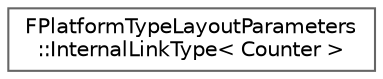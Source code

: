 digraph "Graphical Class Hierarchy"
{
 // INTERACTIVE_SVG=YES
 // LATEX_PDF_SIZE
  bgcolor="transparent";
  edge [fontname=Helvetica,fontsize=10,labelfontname=Helvetica,labelfontsize=10];
  node [fontname=Helvetica,fontsize=10,shape=box,height=0.2,width=0.4];
  rankdir="LR";
  Node0 [id="Node000000",label="FPlatformTypeLayoutParameters\l::InternalLinkType\< Counter \>",height=0.2,width=0.4,color="grey40", fillcolor="white", style="filled",URL="$d8/dca/structFPlatformTypeLayoutParameters_1_1InternalLinkType.html",tooltip=" "];
}

